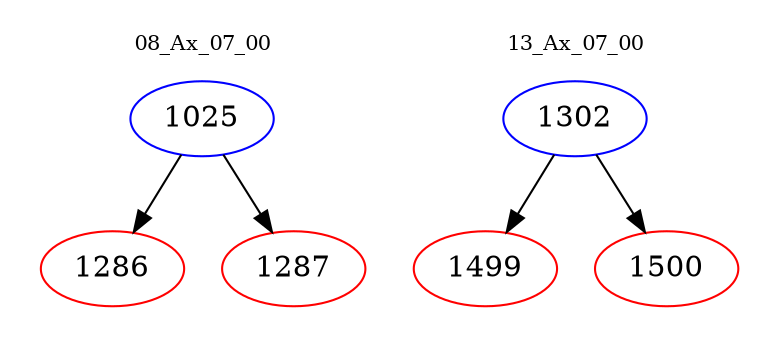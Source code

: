 digraph{
subgraph cluster_0 {
color = white
label = "08_Ax_07_00";
fontsize=10;
T0_1025 [label="1025", color="blue"]
T0_1025 -> T0_1286 [color="black"]
T0_1286 [label="1286", color="red"]
T0_1025 -> T0_1287 [color="black"]
T0_1287 [label="1287", color="red"]
}
subgraph cluster_1 {
color = white
label = "13_Ax_07_00";
fontsize=10;
T1_1302 [label="1302", color="blue"]
T1_1302 -> T1_1499 [color="black"]
T1_1499 [label="1499", color="red"]
T1_1302 -> T1_1500 [color="black"]
T1_1500 [label="1500", color="red"]
}
}
